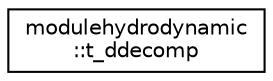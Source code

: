 digraph "Graphical Class Hierarchy"
{
 // LATEX_PDF_SIZE
  edge [fontname="Helvetica",fontsize="10",labelfontname="Helvetica",labelfontsize="10"];
  node [fontname="Helvetica",fontsize="10",shape=record];
  rankdir="LR";
  Node0 [label="modulehydrodynamic\l::t_ddecomp",height=0.2,width=0.4,color="black", fillcolor="white", style="filled",URL="$structmodulehydrodynamic_1_1t__ddecomp.html",tooltip=" "];
}

